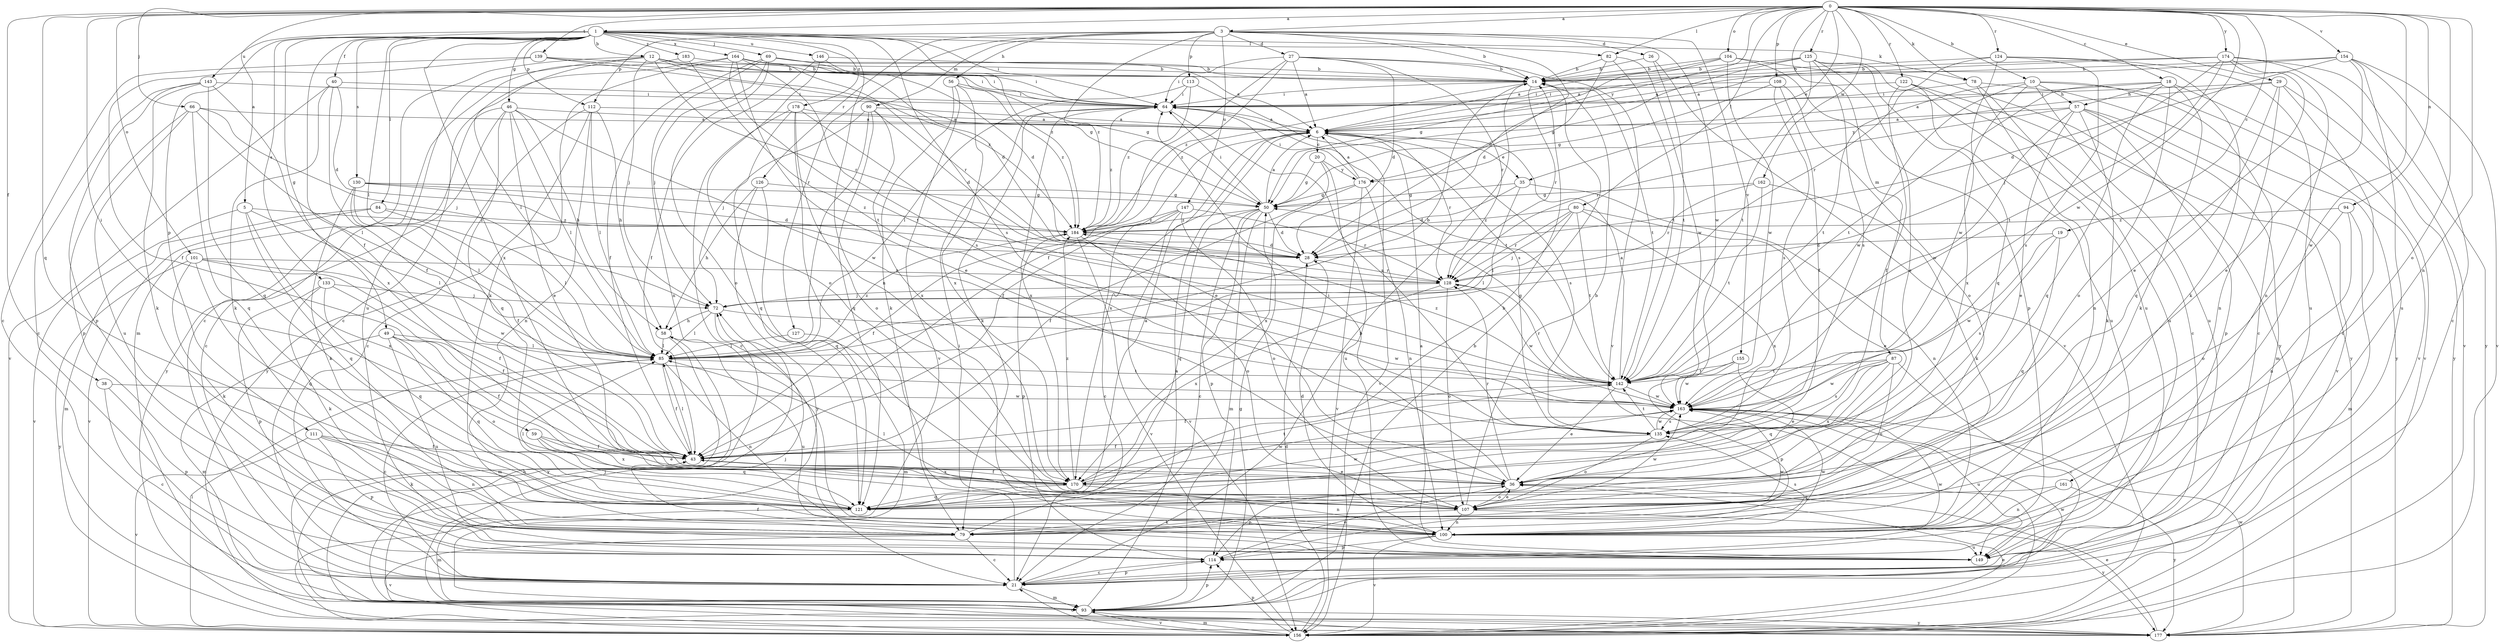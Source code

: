 strict digraph  {
0;
1;
3;
5;
6;
10;
12;
14;
18;
19;
20;
21;
26;
27;
28;
29;
35;
36;
38;
40;
43;
46;
49;
50;
56;
57;
58;
59;
64;
66;
69;
72;
78;
79;
80;
82;
84;
85;
87;
90;
93;
94;
100;
101;
104;
107;
108;
111;
112;
113;
114;
121;
122;
124;
125;
126;
127;
128;
130;
133;
135;
139;
142;
143;
146;
147;
149;
154;
155;
156;
161;
162;
163;
164;
170;
174;
176;
177;
178;
183;
184;
0 -> 1  [label=a];
0 -> 3  [label=a];
0 -> 5  [label=a];
0 -> 10  [label=b];
0 -> 18  [label=c];
0 -> 19  [label=c];
0 -> 29  [label=e];
0 -> 35  [label=e];
0 -> 38  [label=f];
0 -> 59  [label=i];
0 -> 66  [label=j];
0 -> 78  [label=k];
0 -> 80  [label=l];
0 -> 82  [label=l];
0 -> 87  [label=m];
0 -> 94  [label=n];
0 -> 100  [label=n];
0 -> 101  [label=o];
0 -> 104  [label=o];
0 -> 107  [label=o];
0 -> 108  [label=p];
0 -> 121  [label=q];
0 -> 122  [label=r];
0 -> 124  [label=r];
0 -> 125  [label=r];
0 -> 139  [label=t];
0 -> 154  [label=v];
0 -> 161  [label=w];
0 -> 162  [label=w];
0 -> 163  [label=w];
0 -> 174  [label=y];
0 -> 176  [label=y];
1 -> 12  [label=b];
1 -> 40  [label=f];
1 -> 43  [label=f];
1 -> 46  [label=g];
1 -> 49  [label=g];
1 -> 64  [label=i];
1 -> 69  [label=j];
1 -> 78  [label=k];
1 -> 82  [label=l];
1 -> 84  [label=l];
1 -> 85  [label=l];
1 -> 100  [label=n];
1 -> 111  [label=p];
1 -> 112  [label=p];
1 -> 130  [label=s];
1 -> 133  [label=s];
1 -> 135  [label=s];
1 -> 143  [label=u];
1 -> 146  [label=u];
1 -> 164  [label=x];
1 -> 170  [label=x];
1 -> 178  [label=z];
1 -> 183  [label=z];
1 -> 184  [label=z];
3 -> 14  [label=b];
3 -> 26  [label=d];
3 -> 27  [label=d];
3 -> 28  [label=d];
3 -> 56  [label=h];
3 -> 90  [label=m];
3 -> 112  [label=p];
3 -> 113  [label=p];
3 -> 126  [label=r];
3 -> 127  [label=r];
3 -> 147  [label=u];
3 -> 155  [label=v];
3 -> 163  [label=w];
3 -> 184  [label=z];
5 -> 85  [label=l];
5 -> 121  [label=q];
5 -> 156  [label=v];
5 -> 170  [label=x];
5 -> 184  [label=z];
6 -> 20  [label=c];
6 -> 35  [label=e];
6 -> 43  [label=f];
6 -> 128  [label=r];
6 -> 135  [label=s];
6 -> 156  [label=v];
6 -> 170  [label=x];
10 -> 21  [label=c];
10 -> 57  [label=h];
10 -> 142  [label=t];
10 -> 149  [label=u];
10 -> 156  [label=v];
10 -> 163  [label=w];
10 -> 170  [label=x];
12 -> 14  [label=b];
12 -> 50  [label=g];
12 -> 64  [label=i];
12 -> 72  [label=j];
12 -> 85  [label=l];
12 -> 93  [label=m];
12 -> 128  [label=r];
12 -> 149  [label=u];
12 -> 184  [label=z];
14 -> 64  [label=i];
14 -> 128  [label=r];
14 -> 142  [label=t];
14 -> 184  [label=z];
18 -> 6  [label=a];
18 -> 57  [label=h];
18 -> 79  [label=k];
18 -> 107  [label=o];
18 -> 121  [label=q];
18 -> 142  [label=t];
18 -> 156  [label=v];
19 -> 28  [label=d];
19 -> 121  [label=q];
19 -> 135  [label=s];
19 -> 163  [label=w];
20 -> 50  [label=g];
20 -> 149  [label=u];
20 -> 170  [label=x];
20 -> 176  [label=y];
21 -> 14  [label=b];
21 -> 64  [label=i];
21 -> 93  [label=m];
21 -> 114  [label=p];
26 -> 14  [label=b];
26 -> 142  [label=t];
26 -> 156  [label=v];
27 -> 6  [label=a];
27 -> 14  [label=b];
27 -> 28  [label=d];
27 -> 43  [label=f];
27 -> 64  [label=i];
27 -> 128  [label=r];
27 -> 156  [label=v];
27 -> 184  [label=z];
28 -> 128  [label=r];
29 -> 21  [label=c];
29 -> 64  [label=i];
29 -> 100  [label=n];
29 -> 121  [label=q];
29 -> 176  [label=y];
29 -> 177  [label=y];
35 -> 28  [label=d];
35 -> 50  [label=g];
35 -> 85  [label=l];
35 -> 100  [label=n];
36 -> 64  [label=i];
36 -> 107  [label=o];
36 -> 114  [label=p];
36 -> 128  [label=r];
38 -> 21  [label=c];
38 -> 114  [label=p];
38 -> 163  [label=w];
40 -> 28  [label=d];
40 -> 43  [label=f];
40 -> 64  [label=i];
40 -> 79  [label=k];
40 -> 156  [label=v];
43 -> 36  [label=e];
43 -> 85  [label=l];
43 -> 170  [label=x];
46 -> 6  [label=a];
46 -> 21  [label=c];
46 -> 36  [label=e];
46 -> 58  [label=h];
46 -> 85  [label=l];
46 -> 121  [label=q];
46 -> 163  [label=w];
46 -> 177  [label=y];
49 -> 43  [label=f];
49 -> 85  [label=l];
49 -> 93  [label=m];
49 -> 107  [label=o];
49 -> 121  [label=q];
49 -> 149  [label=u];
50 -> 6  [label=a];
50 -> 21  [label=c];
50 -> 28  [label=d];
50 -> 64  [label=i];
50 -> 93  [label=m];
50 -> 114  [label=p];
50 -> 121  [label=q];
50 -> 184  [label=z];
56 -> 64  [label=i];
56 -> 79  [label=k];
56 -> 156  [label=v];
56 -> 170  [label=x];
56 -> 184  [label=z];
57 -> 6  [label=a];
57 -> 36  [label=e];
57 -> 79  [label=k];
57 -> 93  [label=m];
57 -> 114  [label=p];
57 -> 128  [label=r];
57 -> 156  [label=v];
57 -> 163  [label=w];
58 -> 85  [label=l];
58 -> 93  [label=m];
58 -> 149  [label=u];
59 -> 36  [label=e];
59 -> 43  [label=f];
59 -> 121  [label=q];
59 -> 170  [label=x];
64 -> 6  [label=a];
64 -> 79  [label=k];
64 -> 135  [label=s];
64 -> 142  [label=t];
64 -> 170  [label=x];
64 -> 184  [label=z];
66 -> 6  [label=a];
66 -> 72  [label=j];
66 -> 85  [label=l];
66 -> 114  [label=p];
66 -> 121  [label=q];
66 -> 149  [label=u];
69 -> 6  [label=a];
69 -> 14  [label=b];
69 -> 43  [label=f];
69 -> 64  [label=i];
69 -> 72  [label=j];
69 -> 100  [label=n];
69 -> 107  [label=o];
72 -> 58  [label=h];
72 -> 85  [label=l];
72 -> 163  [label=w];
72 -> 177  [label=y];
78 -> 64  [label=i];
78 -> 100  [label=n];
78 -> 149  [label=u];
78 -> 177  [label=y];
79 -> 14  [label=b];
79 -> 21  [label=c];
79 -> 156  [label=v];
79 -> 163  [label=w];
80 -> 36  [label=e];
80 -> 72  [label=j];
80 -> 85  [label=l];
80 -> 128  [label=r];
80 -> 142  [label=t];
80 -> 170  [label=x];
80 -> 184  [label=z];
82 -> 14  [label=b];
82 -> 28  [label=d];
82 -> 142  [label=t];
82 -> 163  [label=w];
84 -> 85  [label=l];
84 -> 93  [label=m];
84 -> 156  [label=v];
84 -> 184  [label=z];
85 -> 14  [label=b];
85 -> 21  [label=c];
85 -> 43  [label=f];
85 -> 100  [label=n];
85 -> 142  [label=t];
85 -> 184  [label=z];
87 -> 21  [label=c];
87 -> 107  [label=o];
87 -> 121  [label=q];
87 -> 135  [label=s];
87 -> 142  [label=t];
87 -> 163  [label=w];
87 -> 170  [label=x];
90 -> 6  [label=a];
90 -> 28  [label=d];
90 -> 72  [label=j];
90 -> 85  [label=l];
90 -> 121  [label=q];
90 -> 170  [label=x];
93 -> 6  [label=a];
93 -> 14  [label=b];
93 -> 50  [label=g];
93 -> 58  [label=h];
93 -> 72  [label=j];
93 -> 114  [label=p];
93 -> 156  [label=v];
93 -> 163  [label=w];
93 -> 177  [label=y];
94 -> 93  [label=m];
94 -> 100  [label=n];
94 -> 107  [label=o];
94 -> 184  [label=z];
100 -> 28  [label=d];
100 -> 114  [label=p];
100 -> 135  [label=s];
100 -> 149  [label=u];
100 -> 156  [label=v];
100 -> 163  [label=w];
101 -> 43  [label=f];
101 -> 79  [label=k];
101 -> 121  [label=q];
101 -> 128  [label=r];
101 -> 163  [label=w];
101 -> 177  [label=y];
104 -> 6  [label=a];
104 -> 14  [label=b];
104 -> 50  [label=g];
104 -> 114  [label=p];
104 -> 163  [label=w];
104 -> 177  [label=y];
107 -> 14  [label=b];
107 -> 36  [label=e];
107 -> 79  [label=k];
107 -> 85  [label=l];
107 -> 100  [label=n];
107 -> 163  [label=w];
107 -> 177  [label=y];
108 -> 43  [label=f];
108 -> 50  [label=g];
108 -> 64  [label=i];
108 -> 107  [label=o];
108 -> 135  [label=s];
111 -> 43  [label=f];
111 -> 79  [label=k];
111 -> 100  [label=n];
111 -> 114  [label=p];
111 -> 156  [label=v];
112 -> 6  [label=a];
112 -> 21  [label=c];
112 -> 58  [label=h];
112 -> 85  [label=l];
112 -> 100  [label=n];
112 -> 177  [label=y];
113 -> 64  [label=i];
113 -> 85  [label=l];
113 -> 135  [label=s];
113 -> 184  [label=z];
114 -> 21  [label=c];
114 -> 36  [label=e];
114 -> 163  [label=w];
121 -> 6  [label=a];
121 -> 85  [label=l];
121 -> 93  [label=m];
121 -> 163  [label=w];
122 -> 21  [label=c];
122 -> 43  [label=f];
122 -> 64  [label=i];
122 -> 149  [label=u];
122 -> 177  [label=y];
124 -> 14  [label=b];
124 -> 79  [label=k];
124 -> 128  [label=r];
124 -> 135  [label=s];
124 -> 149  [label=u];
124 -> 163  [label=w];
125 -> 6  [label=a];
125 -> 14  [label=b];
125 -> 36  [label=e];
125 -> 50  [label=g];
125 -> 121  [label=q];
125 -> 135  [label=s];
125 -> 142  [label=t];
125 -> 149  [label=u];
126 -> 50  [label=g];
126 -> 58  [label=h];
126 -> 121  [label=q];
126 -> 177  [label=y];
127 -> 85  [label=l];
127 -> 93  [label=m];
128 -> 72  [label=j];
128 -> 107  [label=o];
128 -> 163  [label=w];
128 -> 170  [label=x];
130 -> 28  [label=d];
130 -> 43  [label=f];
130 -> 50  [label=g];
130 -> 79  [label=k];
130 -> 85  [label=l];
130 -> 184  [label=z];
133 -> 43  [label=f];
133 -> 72  [label=j];
133 -> 79  [label=k];
133 -> 114  [label=p];
133 -> 121  [label=q];
135 -> 43  [label=f];
135 -> 107  [label=o];
135 -> 142  [label=t];
135 -> 163  [label=w];
139 -> 14  [label=b];
139 -> 21  [label=c];
139 -> 43  [label=f];
139 -> 50  [label=g];
139 -> 64  [label=i];
142 -> 6  [label=a];
142 -> 36  [label=e];
142 -> 43  [label=f];
142 -> 50  [label=g];
142 -> 128  [label=r];
142 -> 163  [label=w];
142 -> 184  [label=z];
143 -> 21  [label=c];
143 -> 64  [label=i];
143 -> 79  [label=k];
143 -> 114  [label=p];
143 -> 121  [label=q];
143 -> 170  [label=x];
146 -> 14  [label=b];
146 -> 28  [label=d];
146 -> 43  [label=f];
146 -> 107  [label=o];
147 -> 21  [label=c];
147 -> 43  [label=f];
147 -> 107  [label=o];
147 -> 128  [label=r];
147 -> 156  [label=v];
147 -> 184  [label=z];
149 -> 6  [label=a];
149 -> 43  [label=f];
154 -> 6  [label=a];
154 -> 14  [label=b];
154 -> 21  [label=c];
154 -> 28  [label=d];
154 -> 36  [label=e];
154 -> 149  [label=u];
154 -> 156  [label=v];
155 -> 36  [label=e];
155 -> 114  [label=p];
155 -> 142  [label=t];
155 -> 163  [label=w];
156 -> 21  [label=c];
156 -> 28  [label=d];
156 -> 36  [label=e];
156 -> 85  [label=l];
156 -> 93  [label=m];
156 -> 114  [label=p];
161 -> 100  [label=n];
161 -> 121  [label=q];
161 -> 177  [label=y];
162 -> 50  [label=g];
162 -> 79  [label=k];
162 -> 128  [label=r];
162 -> 142  [label=t];
163 -> 135  [label=s];
163 -> 149  [label=u];
164 -> 14  [label=b];
164 -> 21  [label=c];
164 -> 28  [label=d];
164 -> 36  [label=e];
164 -> 79  [label=k];
164 -> 128  [label=r];
164 -> 135  [label=s];
164 -> 142  [label=t];
170 -> 43  [label=f];
170 -> 100  [label=n];
170 -> 121  [label=q];
170 -> 142  [label=t];
170 -> 163  [label=w];
170 -> 184  [label=z];
174 -> 6  [label=a];
174 -> 14  [label=b];
174 -> 36  [label=e];
174 -> 72  [label=j];
174 -> 100  [label=n];
174 -> 142  [label=t];
174 -> 156  [label=v];
174 -> 177  [label=y];
176 -> 6  [label=a];
176 -> 43  [label=f];
176 -> 50  [label=g];
176 -> 64  [label=i];
176 -> 100  [label=n];
176 -> 156  [label=v];
177 -> 36  [label=e];
177 -> 72  [label=j];
177 -> 163  [label=w];
178 -> 6  [label=a];
178 -> 21  [label=c];
178 -> 36  [label=e];
178 -> 100  [label=n];
178 -> 107  [label=o];
178 -> 121  [label=q];
183 -> 14  [label=b];
183 -> 21  [label=c];
183 -> 142  [label=t];
184 -> 28  [label=d];
184 -> 107  [label=o];
184 -> 114  [label=p];
184 -> 156  [label=v];
}
